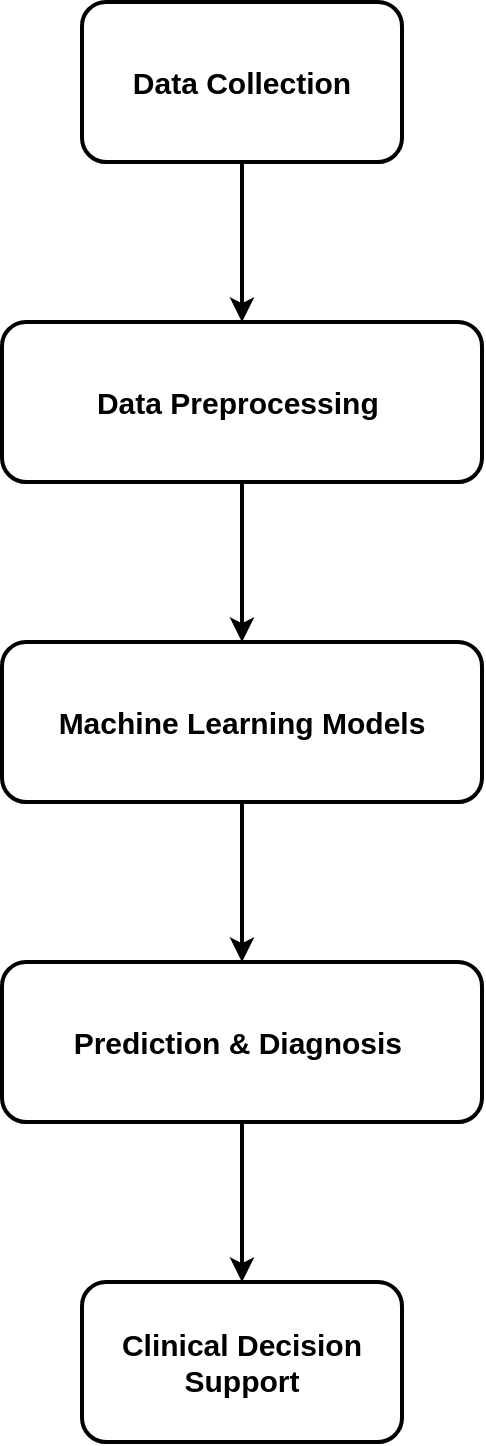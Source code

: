 <mxfile version="26.0.16">
  <diagram name="Page-1" id="Mental_Health_Framework">
    <mxGraphModel dx="1431" dy="759" grid="1" gridSize="10" guides="1" tooltips="1" connect="1" arrows="1" fold="1" page="1" pageScale="1" pageWidth="850" pageHeight="1100" math="0" shadow="0">
      <root>
        <mxCell id="0" />
        <mxCell id="1" parent="0" />
        <mxCell id="wdryHq3ZijFiDDk9EXZv-6" style="edgeStyle=orthogonalEdgeStyle;rounded=0;orthogonalLoop=1;jettySize=auto;html=1;exitX=0.5;exitY=1;exitDx=0;exitDy=0;strokeWidth=2;" edge="1" parent="1" source="wdryHq3ZijFiDDk9EXZv-1" target="wdryHq3ZijFiDDk9EXZv-2">
          <mxGeometry relative="1" as="geometry" />
        </mxCell>
        <mxCell id="wdryHq3ZijFiDDk9EXZv-1" value="Data Collection" style="rounded=1;whiteSpace=wrap;html=1;fontStyle=1;fontSize=15;strokeWidth=2;" vertex="1" parent="1">
          <mxGeometry x="280" y="80" width="160" height="80" as="geometry" />
        </mxCell>
        <mxCell id="wdryHq3ZijFiDDk9EXZv-7" style="edgeStyle=orthogonalEdgeStyle;rounded=0;orthogonalLoop=1;jettySize=auto;html=1;exitX=0.5;exitY=1;exitDx=0;exitDy=0;entryX=0.5;entryY=0;entryDx=0;entryDy=0;strokeWidth=2;" edge="1" parent="1" source="wdryHq3ZijFiDDk9EXZv-2" target="wdryHq3ZijFiDDk9EXZv-3">
          <mxGeometry relative="1" as="geometry" />
        </mxCell>
        <mxCell id="wdryHq3ZijFiDDk9EXZv-2" value="Data Preprocessing&amp;nbsp;" style="rounded=1;whiteSpace=wrap;html=1;fontStyle=1;fontSize=15;strokeWidth=2;" vertex="1" parent="1">
          <mxGeometry x="240" y="240" width="240" height="80" as="geometry" />
        </mxCell>
        <mxCell id="wdryHq3ZijFiDDk9EXZv-8" style="edgeStyle=orthogonalEdgeStyle;rounded=0;orthogonalLoop=1;jettySize=auto;html=1;exitX=0.5;exitY=1;exitDx=0;exitDy=0;entryX=0.5;entryY=0;entryDx=0;entryDy=0;strokeWidth=2;" edge="1" parent="1" source="wdryHq3ZijFiDDk9EXZv-3" target="wdryHq3ZijFiDDk9EXZv-4">
          <mxGeometry relative="1" as="geometry" />
        </mxCell>
        <mxCell id="wdryHq3ZijFiDDk9EXZv-3" value="Machine Learning Models" style="rounded=1;whiteSpace=wrap;html=1;fontStyle=1;fontSize=15;strokeWidth=2;" vertex="1" parent="1">
          <mxGeometry x="240" y="400" width="240" height="80" as="geometry" />
        </mxCell>
        <mxCell id="wdryHq3ZijFiDDk9EXZv-9" style="edgeStyle=orthogonalEdgeStyle;rounded=0;orthogonalLoop=1;jettySize=auto;html=1;exitX=0.5;exitY=1;exitDx=0;exitDy=0;entryX=0.5;entryY=0;entryDx=0;entryDy=0;strokeWidth=2;" edge="1" parent="1" source="wdryHq3ZijFiDDk9EXZv-4" target="wdryHq3ZijFiDDk9EXZv-5">
          <mxGeometry relative="1" as="geometry" />
        </mxCell>
        <mxCell id="wdryHq3ZijFiDDk9EXZv-4" value="Prediction &amp;amp; Diagnosis&amp;nbsp;" style="rounded=1;whiteSpace=wrap;html=1;fontStyle=1;fontSize=15;strokeWidth=2;" vertex="1" parent="1">
          <mxGeometry x="240" y="560" width="240" height="80" as="geometry" />
        </mxCell>
        <mxCell id="wdryHq3ZijFiDDk9EXZv-5" value="Clinical Decision Support" style="rounded=1;whiteSpace=wrap;html=1;fontStyle=1;fontSize=15;strokeWidth=2;" vertex="1" parent="1">
          <mxGeometry x="280" y="720" width="160" height="80" as="geometry" />
        </mxCell>
      </root>
    </mxGraphModel>
  </diagram>
</mxfile>
